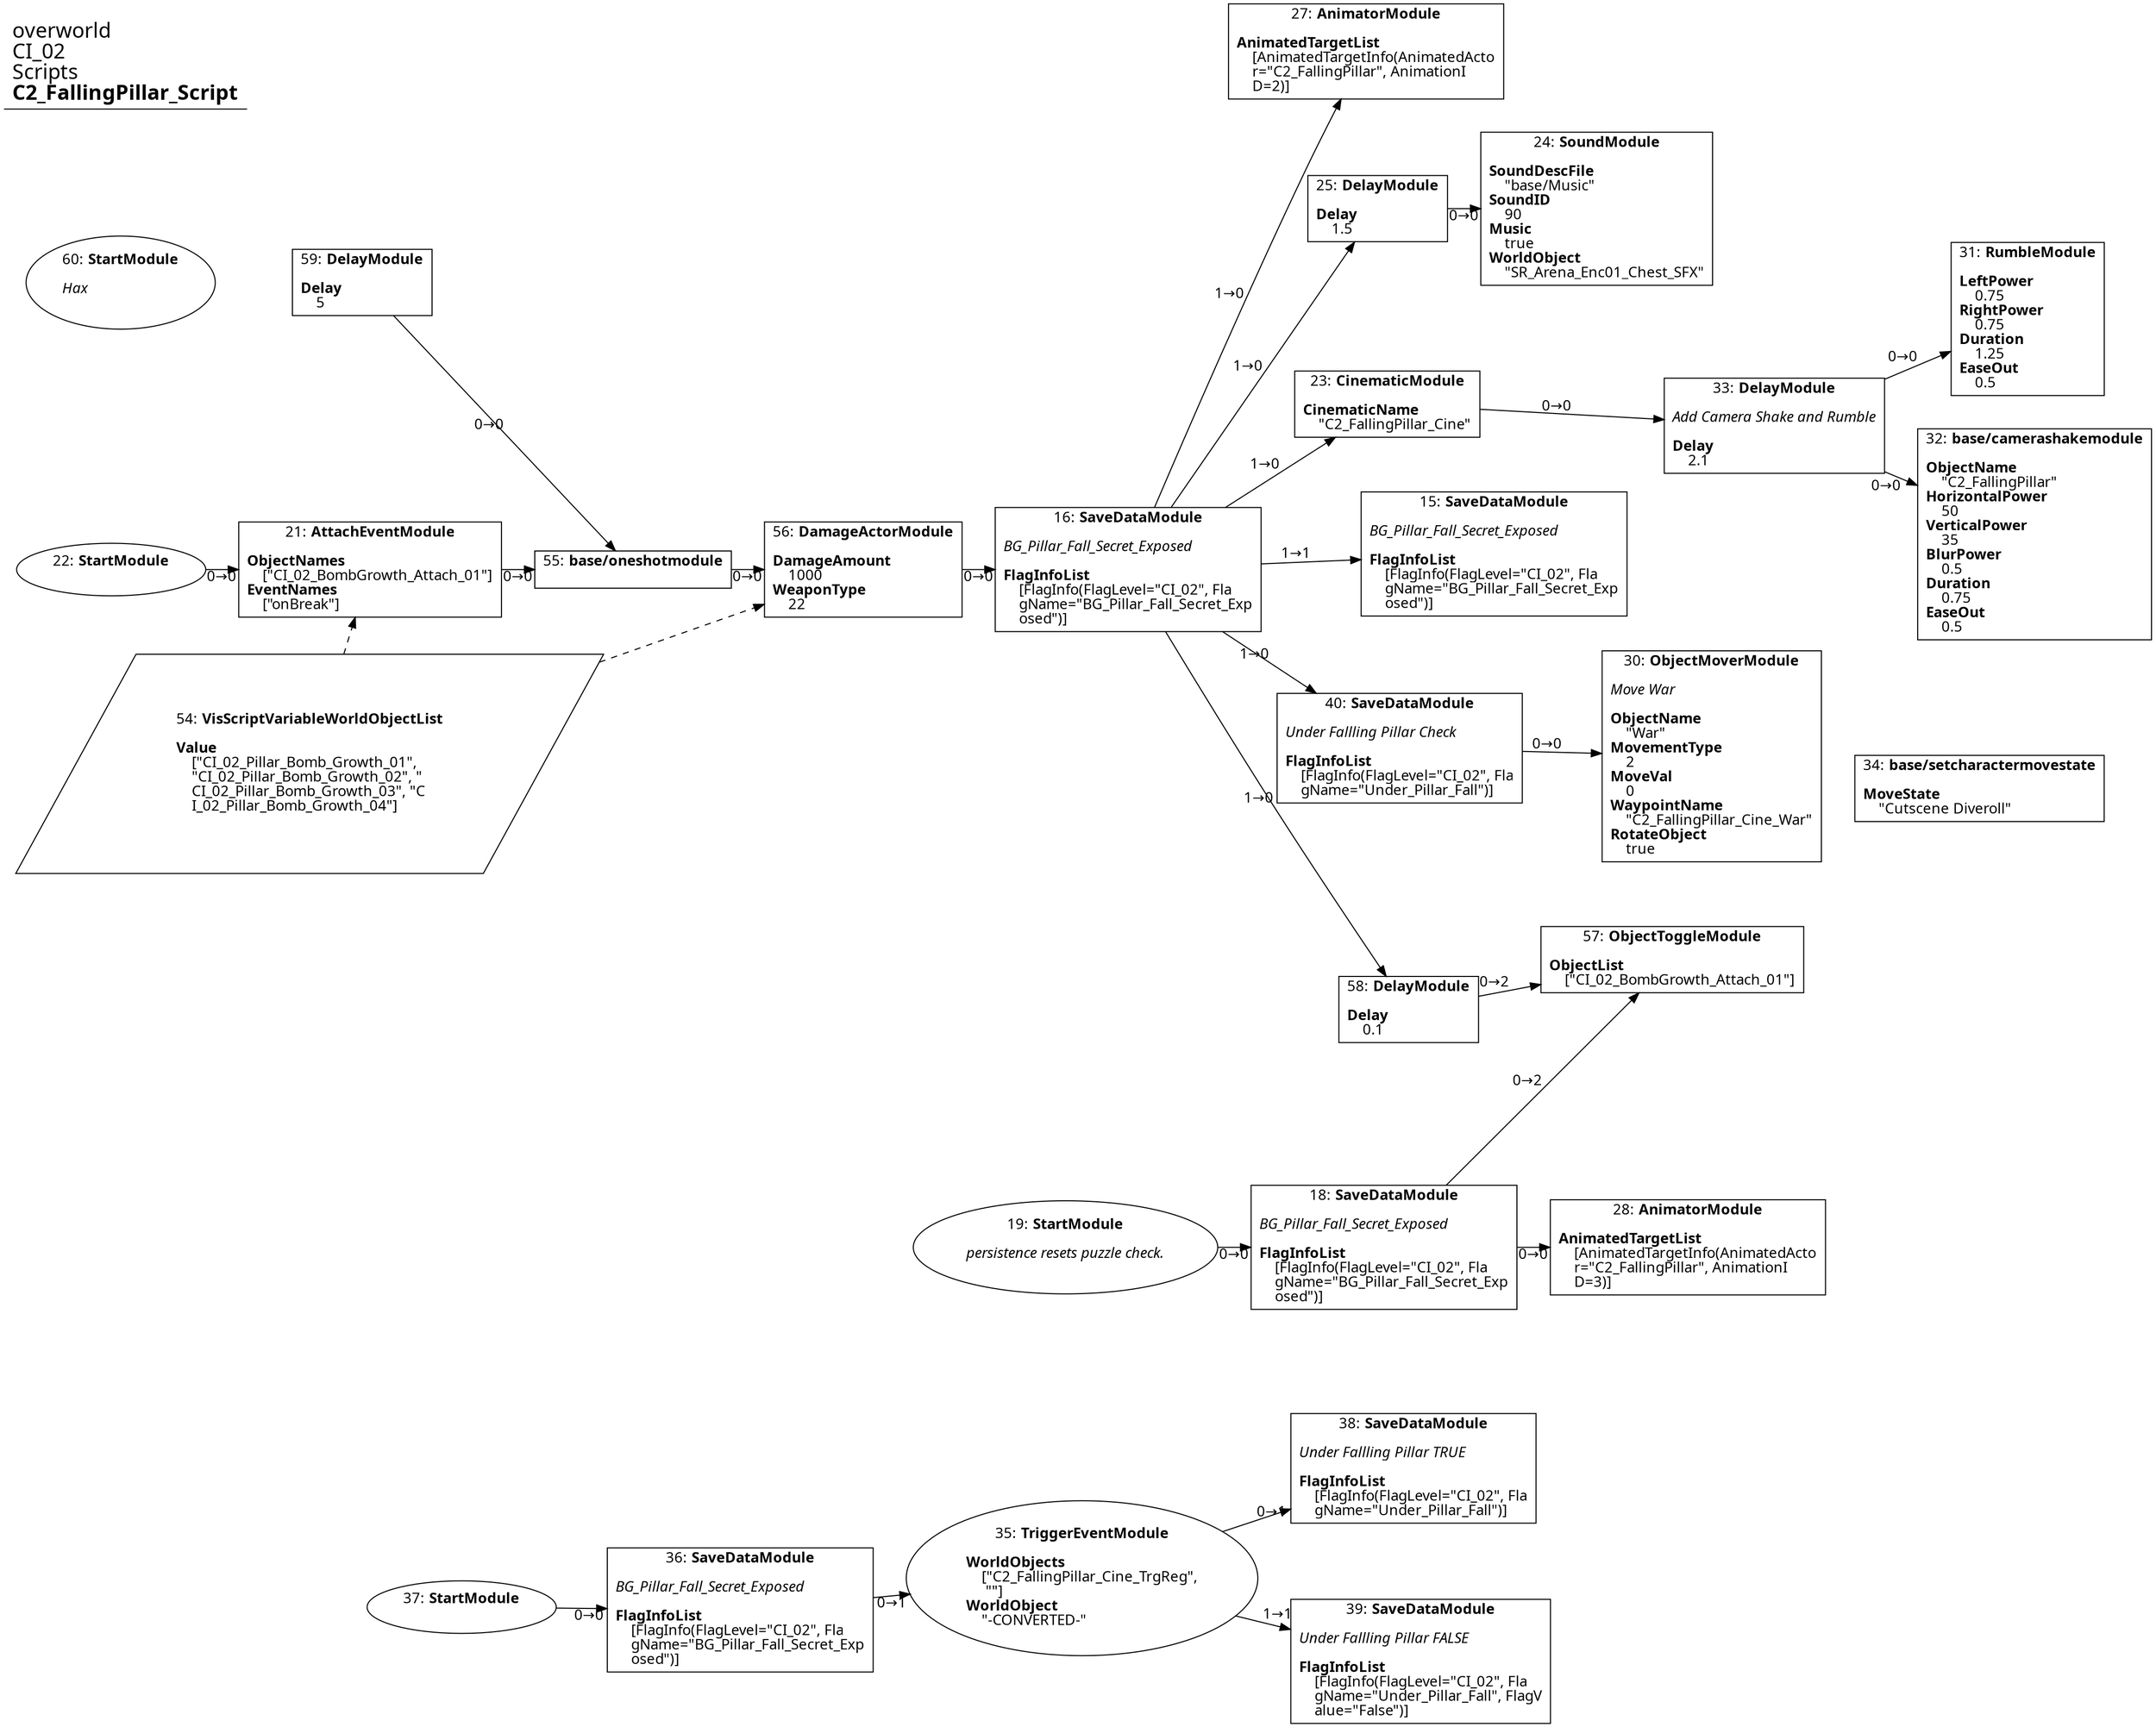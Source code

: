 digraph {
    layout = fdp;
    overlap = prism;
    sep = "+16";
    splines = spline;

    node [ shape = box ];

    graph [ fontname = "Segoe UI" ];
    node [ fontname = "Segoe UI" ];
    edge [ fontname = "Segoe UI" ];

    15 [ label = <15: <b>SaveDataModule</b><br/><br/><i>BG_Pillar_Fall_Secret_Exposed<br align="left"/></i><br align="left"/><b>FlagInfoList</b><br align="left"/>    [FlagInfo(FlagLevel=&quot;CI_02&quot;, Fla<br align="left"/>    gName=&quot;BG_Pillar_Fall_Secret_Exp<br align="left"/>    osed&quot;)]<br align="left"/>> ];
    15 [ pos = "0.64900005,-0.046000004!" ];

    16 [ label = <16: <b>SaveDataModule</b><br/><br/><i>BG_Pillar_Fall_Secret_Exposed<br align="left"/></i><br align="left"/><b>FlagInfoList</b><br align="left"/>    [FlagInfo(FlagLevel=&quot;CI_02&quot;, Fla<br align="left"/>    gName=&quot;BG_Pillar_Fall_Secret_Exp<br align="left"/>    osed&quot;)]<br align="left"/>> ];
    16 [ pos = "0.263,-0.047000002!" ];
    16 -> 15 [ label = "1→1" ];
    16 -> 23 [ label = "1→0" ];
    16 -> 25 [ label = "1→0" ];
    16 -> 27 [ label = "1→0" ];
    16 -> 40 [ label = "1→0" ];
    16 -> 58 [ label = "1→0" ];

    18 [ label = <18: <b>SaveDataModule</b><br/><br/><i>BG_Pillar_Fall_Secret_Exposed<br align="left"/></i><br align="left"/><b>FlagInfoList</b><br align="left"/>    [FlagInfo(FlagLevel=&quot;CI_02&quot;, Fla<br align="left"/>    gName=&quot;BG_Pillar_Fall_Secret_Exp<br align="left"/>    osed&quot;)]<br align="left"/>> ];
    18 [ pos = "0.52500004,-0.65400004!" ];
    18 -> 28 [ label = "0→0" ];
    18 -> 57 [ label = "0→2" ];

    19 [ label = <19: <b>StartModule</b><br/><br/><i>persistence resets puzzle check.<br align="left"/></i><br align="left"/>> ];
    19 [ shape = oval ]
    19 [ pos = "0.277,-0.65400004!" ];
    19 -> 18 [ label = "0→0" ];

    21 [ label = <21: <b>AttachEventModule</b><br/><br/><b>ObjectNames</b><br align="left"/>    [&quot;CI_02_BombGrowth_Attach_01&quot;]<br align="left"/><b>EventNames</b><br align="left"/>    [&quot;onBreak&quot;]<br align="left"/>> ];
    21 [ pos = "-0.35200003,-0.047000002!" ];
    21 -> 55 [ label = "0→0" ];
    54 -> 21 [ style = dashed ];

    22 [ label = <22: <b>StartModule</b><br/><br/>> ];
    22 [ shape = oval ]
    22 [ pos = "-0.55600005,-0.047000002!" ];
    22 -> 21 [ label = "0→0" ];

    23 [ label = <23: <b>CinematicModule</b><br/><br/><b>CinematicName</b><br align="left"/>    &quot;C2_FallingPillar_Cine&quot;<br align="left"/>> ];
    23 [ pos = "0.541,0.09900001!" ];
    23 -> 33 [ label = "0→0" ];

    24 [ label = <24: <b>SoundModule</b><br/><br/><b>SoundDescFile</b><br align="left"/>    &quot;base/Music&quot;<br align="left"/><b>SoundID</b><br align="left"/>    90<br align="left"/><b>Music</b><br align="left"/>    true<br align="left"/><b>WorldObject</b><br align="left"/>    &quot;SR_Arena_Enc01_Chest_SFX&quot;<br align="left"/>> ];
    24 [ pos = "0.70900005,0.279!" ];

    25 [ label = <25: <b>DelayModule</b><br/><br/><b>Delay</b><br align="left"/>    1.5<br align="left"/>> ];
    25 [ pos = "0.54700005,0.279!" ];
    25 -> 24 [ label = "0→0" ];

    27 [ label = <27: <b>AnimatorModule</b><br/><br/><b>AnimatedTargetList</b><br align="left"/>    [AnimatedTargetInfo(AnimatedActo<br align="left"/>    r=&quot;C2_FallingPillar&quot;, AnimationI<br align="left"/>    D=2)]<br align="left"/>> ];
    27 [ pos = "0.526,0.40500003!" ];

    28 [ label = <28: <b>AnimatorModule</b><br/><br/><b>AnimatedTargetList</b><br align="left"/>    [AnimatedTargetInfo(AnimatedActo<br align="left"/>    r=&quot;C2_FallingPillar&quot;, AnimationI<br align="left"/>    D=3)]<br align="left"/>> ];
    28 [ pos = "0.78900003,-0.65400004!" ];

    30 [ label = <30: <b>ObjectMoverModule</b><br/><br/><i>Move War<br align="left"/></i><br align="left"/><b>ObjectName</b><br align="left"/>    &quot;War&quot;<br align="left"/><b>MovementType</b><br align="left"/>    2<br align="left"/><b>MoveVal</b><br align="left"/>    0<br align="left"/><b>WaypointName</b><br align="left"/>    &quot;C2_FallingPillar_Cine_War&quot;<br align="left"/><b>RotateObject</b><br align="left"/>    true<br align="left"/>> ];
    30 [ pos = "0.82500005,-0.209!" ];

    31 [ label = <31: <b>RumbleModule</b><br/><br/><b>LeftPower</b><br align="left"/>    0.75<br align="left"/><b>RightPower</b><br align="left"/>    0.75<br align="left"/><b>Duration</b><br align="left"/>    1.25<br align="left"/><b>EaseOut</b><br align="left"/>    0.5<br align="left"/>> ];
    31 [ pos = "1.1060001,0.09900001!" ];

    32 [ label = <32: <b>base/camerashakemodule</b><br/><br/><b>ObjectName</b><br align="left"/>    &quot;C2_FallingPillar&quot;<br align="left"/><b>HorizontalPower</b><br align="left"/>    50<br align="left"/><b>VerticalPower</b><br align="left"/>    35<br align="left"/><b>BlurPower</b><br align="left"/>    0.5<br align="left"/><b>Duration</b><br align="left"/>    0.75<br align="left"/><b>EaseOut</b><br align="left"/>    0.5<br align="left"/>> ];
    32 [ pos = "1.1060001,0.038000003!" ];

    33 [ label = <33: <b>DelayModule</b><br/><br/><i>Add Camera Shake and Rumble<br align="left"/></i><br align="left"/><b>Delay</b><br align="left"/>    2.1<br align="left"/>> ];
    33 [ pos = "0.92800003,0.09900001!" ];
    33 -> 31 [ label = "0→0" ];
    33 -> 32 [ label = "0→0" ];

    34 [ label = <34: <b>base/setcharactermovestate</b><br/><br/><b>MoveState</b><br align="left"/>    &quot;Cutscene Diveroll&quot;<br align="left"/>> ];
    34 [ pos = "1.0550001,-0.23200001!" ];

    35 [ label = <35: <b>TriggerEventModule</b><br/><br/><b>WorldObjects</b><br align="left"/>    [&quot;C2_FallingPillar_Cine_TrgReg&quot;,<br align="left"/>     &quot;&quot;]<br align="left"/><b>WorldObject</b><br align="left"/>    &quot;-CONVERTED-&quot;<br align="left"/>> ];
    35 [ shape = oval ]
    35 [ pos = "0.264,-0.95100003!" ];
    35 -> 38 [ label = "0→1" ];
    35 -> 39 [ label = "1→1" ];

    36 [ label = <36: <b>SaveDataModule</b><br/><br/><i>BG_Pillar_Fall_Secret_Exposed<br align="left"/></i><br align="left"/><b>FlagInfoList</b><br align="left"/>    [FlagInfo(FlagLevel=&quot;CI_02&quot;, Fla<br align="left"/>    gName=&quot;BG_Pillar_Fall_Secret_Exp<br align="left"/>    osed&quot;)]<br align="left"/>> ];
    36 [ pos = "0.019000001,-0.97400004!" ];
    36 -> 35 [ label = "0→1" ];

    37 [ label = <37: <b>StartModule</b><br/><br/>> ];
    37 [ shape = oval ]
    37 [ pos = "-0.246,-0.97400004!" ];
    37 -> 36 [ label = "0→0" ];

    38 [ label = <38: <b>SaveDataModule</b><br/><br/><i>Under Fallling Pillar TRUE<br align="left"/></i><br align="left"/><b>FlagInfoList</b><br align="left"/>    [FlagInfo(FlagLevel=&quot;CI_02&quot;, Fla<br align="left"/>    gName=&quot;Under_Pillar_Fall&quot;)]<br align="left"/>> ];
    38 [ pos = "0.53300005,-0.86100006!" ];

    39 [ label = <39: <b>SaveDataModule</b><br/><br/><i>Under Fallling Pillar FALSE<br align="left"/></i><br align="left"/><b>FlagInfoList</b><br align="left"/>    [FlagInfo(FlagLevel=&quot;CI_02&quot;, Fla<br align="left"/>    gName=&quot;Under_Pillar_Fall&quot;, FlagV<br align="left"/>    alue=&quot;False&quot;)]<br align="left"/>> ];
    39 [ pos = "0.53400004,-1.018!" ];

    40 [ label = <40: <b>SaveDataModule</b><br/><br/><i>Under Fallling Pillar Check<br align="left"/></i><br align="left"/><b>FlagInfoList</b><br align="left"/>    [FlagInfo(FlagLevel=&quot;CI_02&quot;, Fla<br align="left"/>    gName=&quot;Under_Pillar_Fall&quot;)]<br align="left"/>> ];
    40 [ pos = "0.54700005,-0.209!" ];
    40 -> 30 [ label = "0→0" ];

    54 [ label = <54: <b>VisScriptVariableWorldObjectList</b><br/><br/><b>Value</b><br align="left"/>    [&quot;CI_02_Pillar_Bomb_Growth_01&quot;, <br align="left"/>    &quot;CI_02_Pillar_Bomb_Growth_02&quot;, &quot;<br align="left"/>    CI_02_Pillar_Bomb_Growth_03&quot;, &quot;C<br align="left"/>    I_02_Pillar_Bomb_Growth_04&quot;]<br align="left"/>> ];
    54 [ shape = parallelogram ]
    54 [ pos = "-0.40100002,-0.22100002!" ];

    55 [ label = <55: <b>base/oneshotmodule</b><br/><br/>> ];
    55 [ pos = "-0.143,-0.047000002!" ];
    55 -> 56 [ label = "0→0" ];

    56 [ label = <56: <b>DamageActorModule</b><br/><br/><b>DamageAmount</b><br align="left"/>    1000<br align="left"/><b>WeaponType</b><br align="left"/>    22<br align="left"/>> ];
    56 [ pos = "0.047000002,-0.047000002!" ];
    56 -> 16 [ label = "0→0" ];
    54 -> 56 [ style = dashed ];

    57 [ label = <57: <b>ObjectToggleModule</b><br/><br/><b>ObjectList</b><br align="left"/>    [&quot;CI_02_BombGrowth_Attach_01&quot;]<br align="left"/>> ];
    57 [ pos = "0.786,-0.395!" ];

    58 [ label = <58: <b>DelayModule</b><br/><br/><b>Delay</b><br align="left"/>    0.1<br align="left"/>> ];
    58 [ pos = "0.551,-0.441!" ];
    58 -> 57 [ label = "0→2" ];

    59 [ label = <59: <b>DelayModule</b><br/><br/><b>Delay</b><br align="left"/>    5<br align="left"/>> ];
    59 [ pos = "-0.36400002,0.21000001!" ];
    59 -> 55 [ label = "0→0" ];

    60 [ label = <60: <b>StartModule</b><br/><br/><i>Hax<br align="left"/></i><br align="left"/>> ];
    60 [ shape = oval ]
    60 [ pos = "-0.57500005,0.21000001!" ];

    title [ pos = "-0.57600003,0.40600002!" ];
    title [ shape = underline ];
    title [ label = <<font point-size="20">overworld<br align="left"/>CI_02<br align="left"/>Scripts<br align="left"/><b>C2_FallingPillar_Script</b><br align="left"/></font>> ];
}
